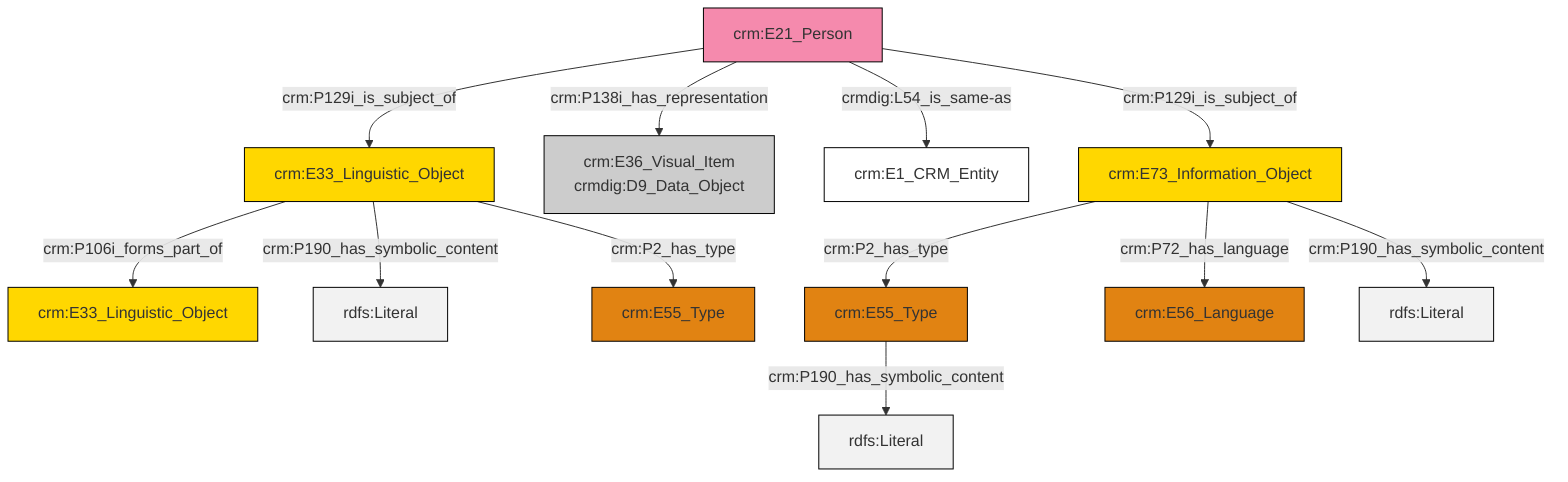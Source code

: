 graph TD
classDef Literal fill:#f2f2f2,stroke:#000000;
classDef CRM_Entity fill:#FFFFFF,stroke:#000000;
classDef Temporal_Entity fill:#00C9E6, stroke:#000000;
classDef Type fill:#E18312, stroke:#000000;
classDef Time-Span fill:#2C9C91, stroke:#000000;
classDef Appellation fill:#FFEB7F, stroke:#000000;
classDef Place fill:#008836, stroke:#000000;
classDef Persistent_Item fill:#B266B2, stroke:#000000;
classDef Conceptual_Object fill:#FFD700, stroke:#000000;
classDef Physical_Thing fill:#D2B48C, stroke:#000000;
classDef Actor fill:#f58aad, stroke:#000000;
classDef PC_Classes fill:#4ce600, stroke:#000000;
classDef Multi fill:#cccccc,stroke:#000000;

2["crm:E21_Person"]:::Actor -->|crm:P129i_is_subject_of| 3["crm:E33_Linguistic_Object"]:::Conceptual_Object
2["crm:E21_Person"]:::Actor -->|crm:P138i_has_representation| 8["crm:E36_Visual_Item<br>crmdig:D9_Data_Object"]:::Multi
3["crm:E33_Linguistic_Object"]:::Conceptual_Object -->|crm:P106i_forms_part_of| 13["crm:E33_Linguistic_Object"]:::Conceptual_Object
17["crm:E55_Type"]:::Type -->|crm:P190_has_symbolic_content| 18[rdfs:Literal]:::Literal
2["crm:E21_Person"]:::Actor -->|crmdig:L54_is_same-as| 4["crm:E1_CRM_Entity"]:::CRM_Entity
15["crm:E73_Information_Object"]:::Conceptual_Object -->|crm:P2_has_type| 17["crm:E55_Type"]:::Type
15["crm:E73_Information_Object"]:::Conceptual_Object -->|crm:P72_has_language| 0["crm:E56_Language"]:::Type
3["crm:E33_Linguistic_Object"]:::Conceptual_Object -->|crm:P190_has_symbolic_content| 20[rdfs:Literal]:::Literal
3["crm:E33_Linguistic_Object"]:::Conceptual_Object -->|crm:P2_has_type| 6["crm:E55_Type"]:::Type
2["crm:E21_Person"]:::Actor -->|crm:P129i_is_subject_of| 15["crm:E73_Information_Object"]:::Conceptual_Object
15["crm:E73_Information_Object"]:::Conceptual_Object -->|crm:P190_has_symbolic_content| 22[rdfs:Literal]:::Literal